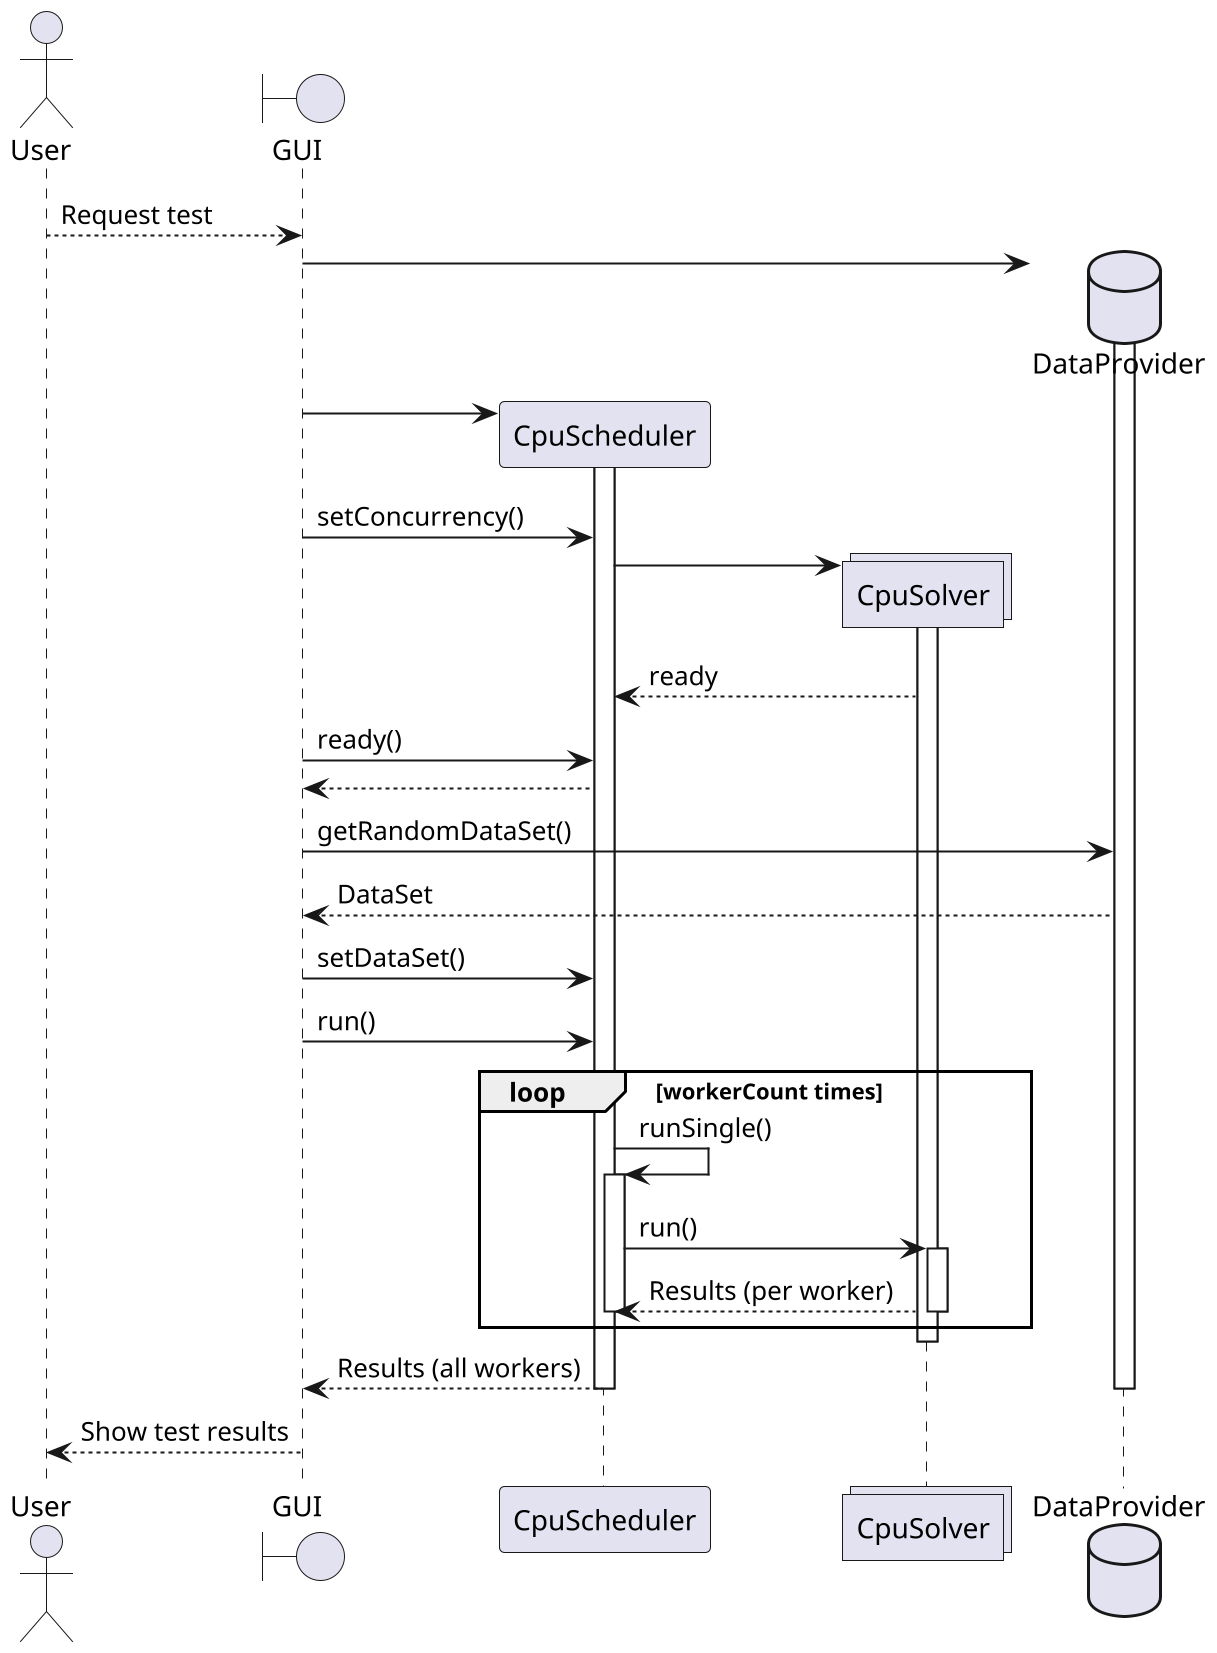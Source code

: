 @startuml
scale 2

' Participants
actor User
boundary GUI
participant CpuScheduler
collections CpuSolver
database DataProvider

' Sequence

User --> GUI : Request test
GUI -> DataProvider **
activate DataProvider
GUI -> CpuScheduler **
activate CpuScheduler
GUI -> CpuScheduler : setConcurrency()
CpuScheduler -> CpuSolver **

activate CpuSolver
CpuScheduler <-- CpuSolver : ready

GUI -> CpuScheduler : ready()
GUI <-- CpuScheduler : 
GUI -> DataProvider : getRandomDataSet()
GUI <-- DataProvider : DataSet
GUI -> CpuScheduler : setDataSet()

GUI -> CpuScheduler : run()
loop workerCount times
CpuScheduler -> CpuScheduler : runSingle()
    activate CpuScheduler
    CpuScheduler -> CpuSolver : run()
    activate CpuSolver
    CpuScheduler <-- CpuSolver : Results (per worker)
    deactivate CpuSolver
    deactivate CpuScheduler
end
deactivate CpuSolver

GUI <-- CpuScheduler : Results (all workers)
deactivate DataProvider
deactivate CpuScheduler

User <-- GUI : Show test results



@enduml